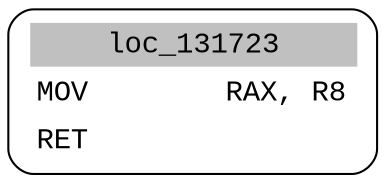 digraph asm_graph {
1941 [
shape="Mrecord" fontname="Courier New"label =<<table border="0" cellborder="0" cellpadding="3"><tr><td align="center" colspan="2" bgcolor="grey">loc_131723</td></tr><tr><td align="left">MOV        RAX, R8</td></tr><tr><td align="left">RET        </td></tr></table>> ];
}
